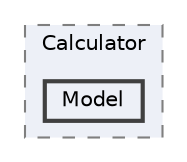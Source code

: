 digraph "Assets/_Project/Scripts/Calculator/Model"
{
 // LATEX_PDF_SIZE
  bgcolor="transparent";
  edge [fontname=Helvetica,fontsize=10,labelfontname=Helvetica,labelfontsize=10];
  node [fontname=Helvetica,fontsize=10,shape=box,height=0.2,width=0.4];
  compound=true
  subgraph clusterdir_0b3e2ebcf56ee9470df807b7a7efb44d {
    graph [ bgcolor="#edf0f7", pencolor="grey50", label="Calculator", fontname=Helvetica,fontsize=10 style="filled,dashed", URL="dir_0b3e2ebcf56ee9470df807b7a7efb44d.html",tooltip=""]
  dir_818b755109d2313bb014b72b58c14b10 [label="Model", fillcolor="#edf0f7", color="grey25", style="filled,bold", URL="dir_818b755109d2313bb014b72b58c14b10.html",tooltip=""];
  }
}
